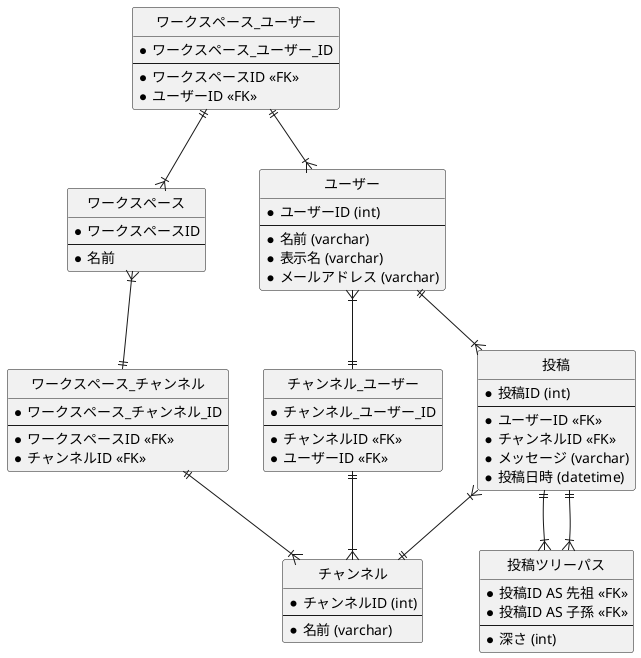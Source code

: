@startuml database-design-3

' hide the spot
hide circle
' avoid problems with angled crows feet
' skinparam linetype ortho

entity 投稿 {
  *投稿ID (int)
  --
  *ユーザーID <<FK>>
  *チャンネルID <<FK>>
  *メッセージ (varchar)
  *投稿日時 (datetime)
}

entity 投稿ツリーパス {
  *投稿ID AS 先祖 <<FK>>
  *投稿ID AS 子孫 <<FK>>
  --
  *深さ (int)
}

entity ユーザー {
  *ユーザーID (int)
  --
  *名前 (varchar)
  *表示名 (varchar)
  *メールアドレス (varchar)
}

entity チャンネル {
  *チャンネルID (int)
  --
  *名前 (varchar)
}

entity ワークスペース {
  *ワークスペースID
  --
  *名前
}

entity ワークスペース_チャンネル {
  *ワークスペース_チャンネル_ID
  --
  *ワークスペースID <<FK>>
  *チャンネルID <<FK>>
}

entity ワークスペース_ユーザー {
  *ワークスペース_ユーザー_ID
  --
  *ワークスペースID <<FK>>
  *ユーザーID <<FK>>
}

entity チャンネル_ユーザー {
  *チャンネル_ユーザー_ID
  --
  *チャンネルID <<FK>>
  *ユーザーID <<FK>>
}

ユーザー ||--|{ 投稿
投稿 ||--|{ 投稿ツリーパス
投稿 ||--|{ 投稿ツリーパス
投稿 }|--|| チャンネル
ワークスペース }|--|| ワークスペース_チャンネル
チャンネル }|-u-|| ワークスペース_チャンネル
ワークスペース }|-u-|| ワークスペース_ユーザー
ユーザー }|-u-|| ワークスペース_ユーザー
チャンネル }|-u-|| チャンネル_ユーザー
ユーザー }|--|| チャンネル_ユーザー

@enduml
